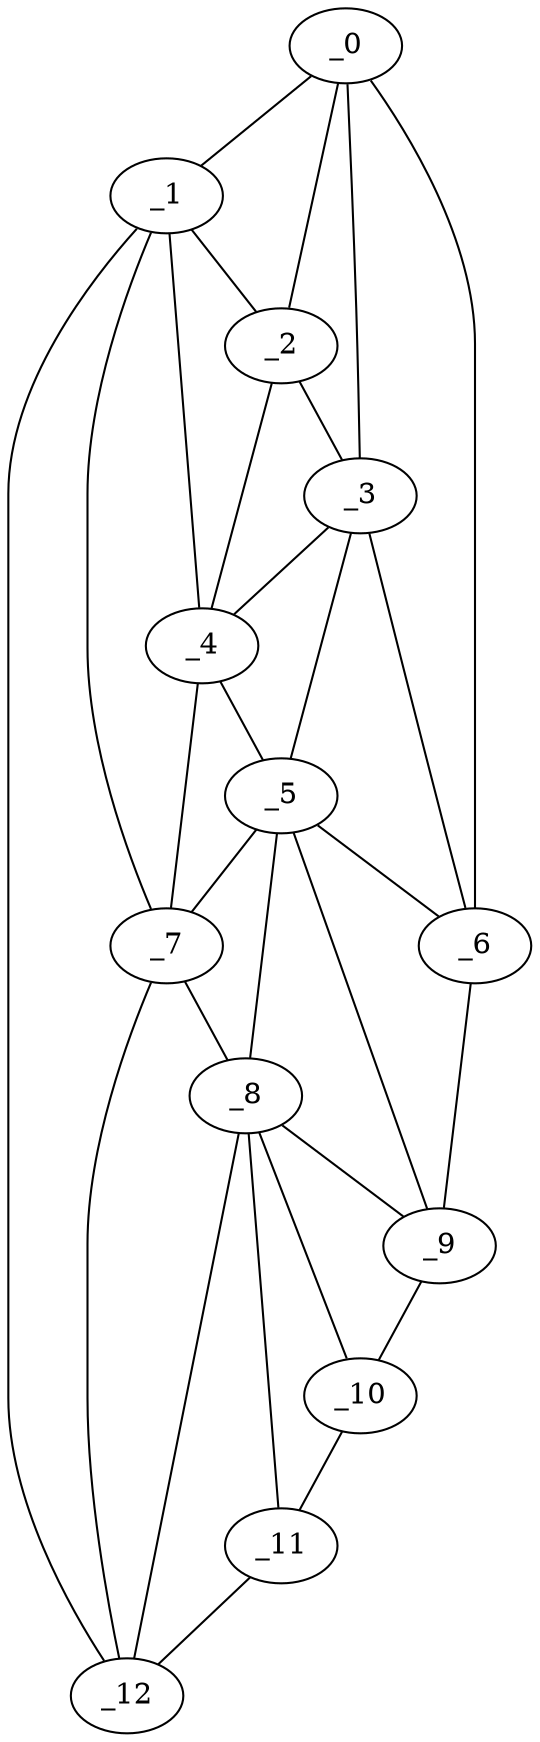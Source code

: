 graph "obj40__270.gxl" {
	_0	 [x=5,
		y=99];
	_1	 [x=6,
		y=23];
	_0 -- _1	 [valence=1];
	_2	 [x=6,
		y=71];
	_0 -- _2	 [valence=2];
	_3	 [x=41,
		y=76];
	_0 -- _3	 [valence=1];
	_6	 [x=63,
		y=110];
	_0 -- _6	 [valence=1];
	_1 -- _2	 [valence=2];
	_4	 [x=58,
		y=45];
	_1 -- _4	 [valence=1];
	_7	 [x=82,
		y=41];
	_1 -- _7	 [valence=1];
	_12	 [x=125,
		y=41];
	_1 -- _12	 [valence=1];
	_2 -- _3	 [valence=2];
	_2 -- _4	 [valence=2];
	_3 -- _4	 [valence=1];
	_5	 [x=63,
		y=82];
	_3 -- _5	 [valence=1];
	_3 -- _6	 [valence=2];
	_4 -- _5	 [valence=2];
	_4 -- _7	 [valence=1];
	_5 -- _6	 [valence=1];
	_5 -- _7	 [valence=2];
	_8	 [x=103,
		y=67];
	_5 -- _8	 [valence=2];
	_9	 [x=105,
		y=89];
	_5 -- _9	 [valence=2];
	_6 -- _9	 [valence=1];
	_7 -- _8	 [valence=2];
	_7 -- _12	 [valence=1];
	_8 -- _9	 [valence=2];
	_10	 [x=123,
		y=76];
	_8 -- _10	 [valence=2];
	_11	 [x=124,
		y=68];
	_8 -- _11	 [valence=2];
	_8 -- _12	 [valence=2];
	_9 -- _10	 [valence=1];
	_10 -- _11	 [valence=1];
	_11 -- _12	 [valence=1];
}

